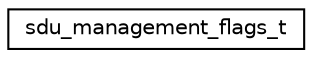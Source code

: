 digraph "Graphical Class Hierarchy"
{
 // LATEX_PDF_SIZE
  edge [fontname="Helvetica",fontsize="10",labelfontname="Helvetica",labelfontsize="10"];
  node [fontname="Helvetica",fontsize="10",shape=record];
  rankdir="LR";
  Node0 [label="sdu_management_flags_t",height=0.2,width=0.4,color="black", fillcolor="white", style="filled",URL="$structsdu__management__flags__t.html",tooltip="Structure containing SDU bit-field flags (for memory optimization purpose) related to its segmentatio..."];
}
